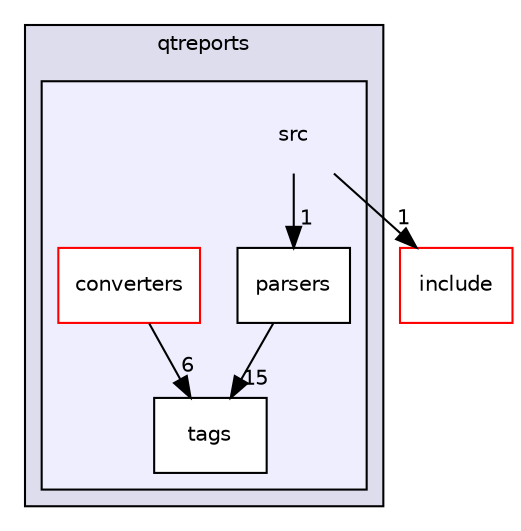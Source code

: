 digraph "/home/travis/build/PO-31/QtReports/qtreports/src" {
  bgcolor=transparent;
  compound=true
  node [ fontsize="10", fontname="Helvetica"];
  edge [ labelfontsize="10", labelfontname="Helvetica"];
  subgraph clusterdir_92bde7d608ceb2cc3747bbfdbcf2bd2c {
    graph [ bgcolor="#ddddee", pencolor="black", label="qtreports" fontname="Helvetica", fontsize="10", URL="dir_92bde7d608ceb2cc3747bbfdbcf2bd2c.html"]
  subgraph clusterdir_455848a96611f2b29ec6ffbd237ada79 {
    graph [ bgcolor="#eeeeff", pencolor="black", label="" URL="dir_455848a96611f2b29ec6ffbd237ada79.html"];
    dir_455848a96611f2b29ec6ffbd237ada79 [shape=plaintext label="src"];
    dir_e8657ccaf913ba826a3f11d9a8ba20c3 [shape=box label="converters" color="red" fillcolor="white" style="filled" URL="dir_e8657ccaf913ba826a3f11d9a8ba20c3.html"];
    dir_90cb663777cbdc3b870ef8089101435d [shape=box label="parsers" color="black" fillcolor="white" style="filled" URL="dir_90cb663777cbdc3b870ef8089101435d.html"];
    dir_95b01a3e7c2e38eb5eedb8e79cda609e [shape=box label="tags" color="black" fillcolor="white" style="filled" URL="dir_95b01a3e7c2e38eb5eedb8e79cda609e.html"];
  }
  }
  dir_be734d7908abc7c5a824e967c65d75ca [shape=box label="include" color="red" URL="dir_be734d7908abc7c5a824e967c65d75ca.html"];
  dir_90cb663777cbdc3b870ef8089101435d->dir_95b01a3e7c2e38eb5eedb8e79cda609e [headlabel="15", labeldistance=1.5 headhref="dir_000007_000008.html"];
  dir_455848a96611f2b29ec6ffbd237ada79->dir_be734d7908abc7c5a824e967c65d75ca [headlabel="1", labeldistance=1.5 headhref="dir_000004_000002.html"];
  dir_455848a96611f2b29ec6ffbd237ada79->dir_90cb663777cbdc3b870ef8089101435d [headlabel="1", labeldistance=1.5 headhref="dir_000004_000007.html"];
  dir_e8657ccaf913ba826a3f11d9a8ba20c3->dir_95b01a3e7c2e38eb5eedb8e79cda609e [headlabel="6", labeldistance=1.5 headhref="dir_000005_000008.html"];
}

